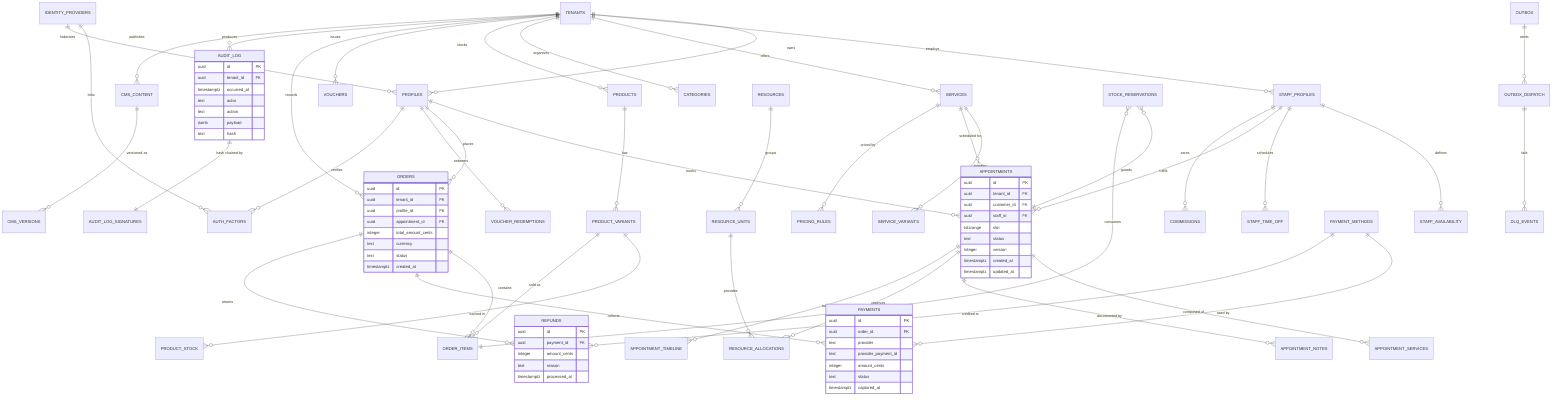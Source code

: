 erDiagram
    TENANTS ||--o{ PROFILES : "owns"
    TENANTS ||--o{ STAFF_PROFILES : "employs"
    TENANTS ||--o{ SERVICES : "offers"
    TENANTS ||--o{ CATEGORIES : "organises"
    TENANTS ||--o{ PRODUCTS : "stocks"
    TENANTS ||--o{ VOUCHERS : "issues"
    TENANTS ||--o{ ORDERS : "records"
    TENANTS ||--o{ AUDIT_LOG : "produces"
    TENANTS ||--o{ CMS_CONTENT : "publishes"

    PROFILES ||--o{ APPOINTMENTS : "books"
    PROFILES ||--o{ ORDERS : "places"
    PROFILES ||--o{ VOUCHER_REDEMPTIONS : "redeems"
    PROFILES ||--o{ AUTH_FACTORS : "verifies"

    STAFF_PROFILES ||--o{ STAFF_AVAILABILITY : "defines"
    STAFF_PROFILES ||--o{ STAFF_TIME_OFF : "schedules"
    STAFF_PROFILES ||--o{ APPOINTMENTS : "fulfils"
    STAFF_PROFILES ||--o{ COMMISSIONS : "earns"

    SERVICES ||--o{ SERVICE_VARIANTS : "bundles"
    SERVICES ||--o{ APPOINTMENTS : "scheduled for"
    SERVICES ||--o{ PRICING_RULES : "priced by"

    PRODUCTS ||--o{ PRODUCT_VARIANTS : "has"
    PRODUCT_VARIANTS ||--o{ PRODUCT_STOCK : "tracked in"
    PRODUCT_VARIANTS ||--o{ ORDER_ITEMS : "sold as"

    ORDERS ||--o{ ORDER_ITEMS : "contains"
    ORDERS ||--o{ PAYMENTS : "collects"
    ORDERS ||--o{ REFUNDS : "returns"

    APPOINTMENTS ||--o{ APPOINTMENT_SERVICES : "composed of"
    APPOINTMENTS ||--o{ APPOINTMENT_NOTES : "documented by"
    APPOINTMENTS ||--o{ RESOURCE_ALLOCATIONS : "reserves"
    APPOINTMENTS ||--o{ APPOINTMENT_TIMELINE : "tracked in"

    RESOURCES ||--o{ RESOURCE_UNITS : "groups"
    RESOURCE_UNITS ||--o{ RESOURCE_ALLOCATIONS : "provides"

    OUTBOX ||--o{ OUTBOX_DISPATCH : "emits"
    OUTBOX_DISPATCH ||--o{ DLQ_EVENTS : "fails"

    AUDIT_LOG ||--|| AUDIT_LOG_SIGNATURES : "hash chained by"

    PAYMENT_METHODS ||--o{ PAYMENTS : "used by"
    PAYMENT_METHODS ||--o{ REFUNDS : "credited to"

    STOCK_RESERVATIONS }o--|| APPOINTMENTS : "guards"
    STOCK_RESERVATIONS }o--|| ORDER_ITEMS : "consumes"

    IDENTITY_PROVIDERS ||--o{ AUTH_FACTORS : "links"
    IDENTITY_PROVIDERS ||--o{ PROFILES : "federates"

    CMS_CONTENT ||--o{ CMS_VERSIONS : "versioned as"

    AUDIT_LOG {
        uuid id PK
        uuid tenant_id FK
        timestamptz occurred_at
        text actor
        text action
        jsonb payload
        text hash
    }

    APPOINTMENTS {
        uuid id PK
        uuid tenant_id FK
        uuid customer_id FK
        uuid staff_id FK
        tstzrange slot
        text status
        integer version
        timestamptz created_at
        timestamptz updated_at
    }

    ORDERS {
        uuid id PK
        uuid tenant_id FK
        uuid profile_id FK
        uuid appointment_id FK
        integer total_amount_cents
        text currency
        text status
        timestamptz created_at
    }

    PAYMENTS {
        uuid id PK
        uuid order_id FK
        text provider
        text provider_payment_id
        integer amount_cents
        text status
        timestamptz captured_at
    }

    REFUNDS {
        uuid id PK
        uuid payment_id FK
        integer amount_cents
        text reason
        timestamptz processed_at
    }